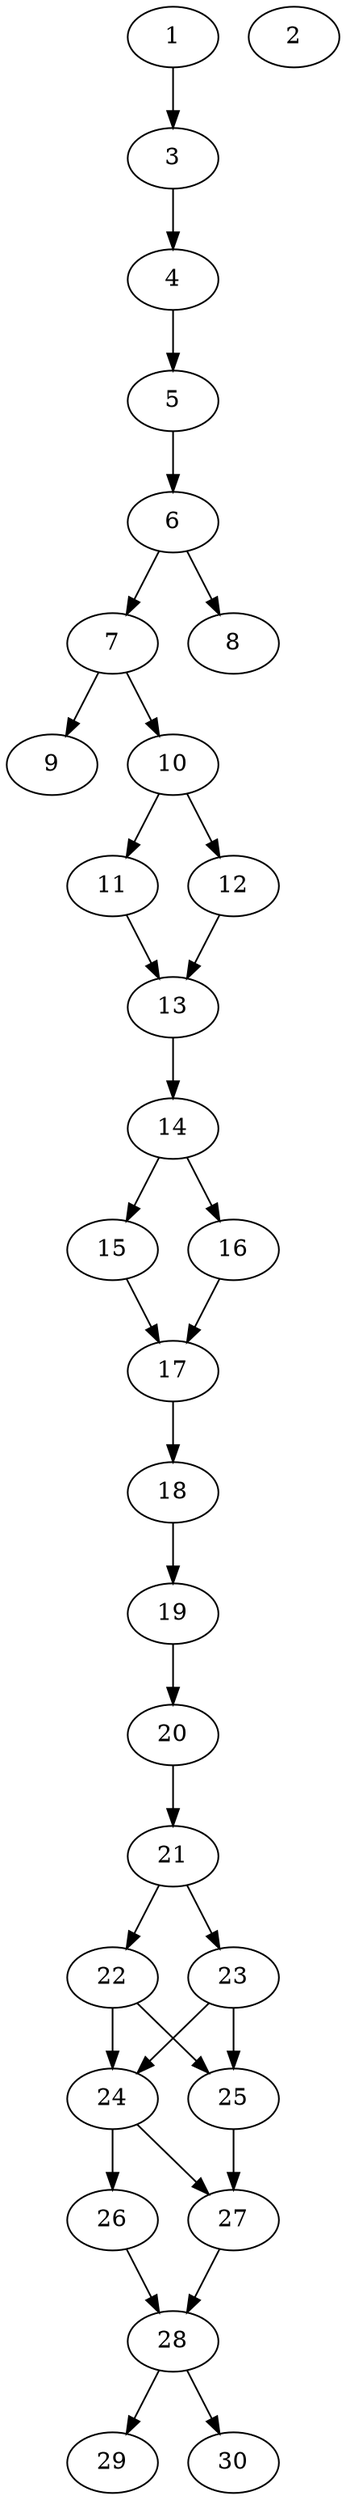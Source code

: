 // DAG automatically generated by daggen at Thu Oct  3 14:04:17 2019
// ./daggen --dot -n 30 --ccr 0.3 --fat 0.3 --regular 0.9 --density 0.7 --mindata 5242880 --maxdata 52428800 
digraph G {
  1 [size="52241067", alpha="0.13", expect_size="15672320"] 
  1 -> 3 [size ="15672320"]
  2 [size="161911467", alpha="0.01", expect_size="48573440"] 
  3 [size="75939840", alpha="0.11", expect_size="22781952"] 
  3 -> 4 [size ="22781952"]
  4 [size="122296320", alpha="0.17", expect_size="36688896"] 
  4 -> 5 [size ="36688896"]
  5 [size="19531093", alpha="0.19", expect_size="5859328"] 
  5 -> 6 [size ="5859328"]
  6 [size="156112213", alpha="0.18", expect_size="46833664"] 
  6 -> 7 [size ="46833664"]
  6 -> 8 [size ="46833664"]
  7 [size="43642880", alpha="0.15", expect_size="13092864"] 
  7 -> 9 [size ="13092864"]
  7 -> 10 [size ="13092864"]
  8 [size="120504320", alpha="0.18", expect_size="36151296"] 
  9 [size="152169813", alpha="0.11", expect_size="45650944"] 
  10 [size="75421013", alpha="0.14", expect_size="22626304"] 
  10 -> 11 [size ="22626304"]
  10 -> 12 [size ="22626304"]
  11 [size="31890773", alpha="0.17", expect_size="9567232"] 
  11 -> 13 [size ="9567232"]
  12 [size="132003840", alpha="0.05", expect_size="39601152"] 
  12 -> 13 [size ="39601152"]
  13 [size="143069867", alpha="0.14", expect_size="42920960"] 
  13 -> 14 [size ="42920960"]
  14 [size="72106667", alpha="0.19", expect_size="21632000"] 
  14 -> 15 [size ="21632000"]
  14 -> 16 [size ="21632000"]
  15 [size="46448640", alpha="0.08", expect_size="13934592"] 
  15 -> 17 [size ="13934592"]
  16 [size="39806293", alpha="0.12", expect_size="11941888"] 
  16 -> 17 [size ="11941888"]
  17 [size="25364480", alpha="0.04", expect_size="7609344"] 
  17 -> 18 [size ="7609344"]
  18 [size="139547307", alpha="0.17", expect_size="41864192"] 
  18 -> 19 [size ="41864192"]
  19 [size="126941867", alpha="0.16", expect_size="38082560"] 
  19 -> 20 [size ="38082560"]
  20 [size="55572480", alpha="0.14", expect_size="16671744"] 
  20 -> 21 [size ="16671744"]
  21 [size="168605013", alpha="0.17", expect_size="50581504"] 
  21 -> 22 [size ="50581504"]
  21 -> 23 [size ="50581504"]
  22 [size="145387520", alpha="0.18", expect_size="43616256"] 
  22 -> 24 [size ="43616256"]
  22 -> 25 [size ="43616256"]
  23 [size="25453227", alpha="0.06", expect_size="7635968"] 
  23 -> 24 [size ="7635968"]
  23 -> 25 [size ="7635968"]
  24 [size="132481707", alpha="0.07", expect_size="39744512"] 
  24 -> 26 [size ="39744512"]
  24 -> 27 [size ="39744512"]
  25 [size="126044160", alpha="0.09", expect_size="37813248"] 
  25 -> 27 [size ="37813248"]
  26 [size="35485013", alpha="0.09", expect_size="10645504"] 
  26 -> 28 [size ="10645504"]
  27 [size="127805440", alpha="0.12", expect_size="38341632"] 
  27 -> 28 [size ="38341632"]
  28 [size="159798613", alpha="0.08", expect_size="47939584"] 
  28 -> 29 [size ="47939584"]
  28 -> 30 [size ="47939584"]
  29 [size="135502507", alpha="0.01", expect_size="40650752"] 
  30 [size="105489067", alpha="0.01", expect_size="31646720"] 
}

